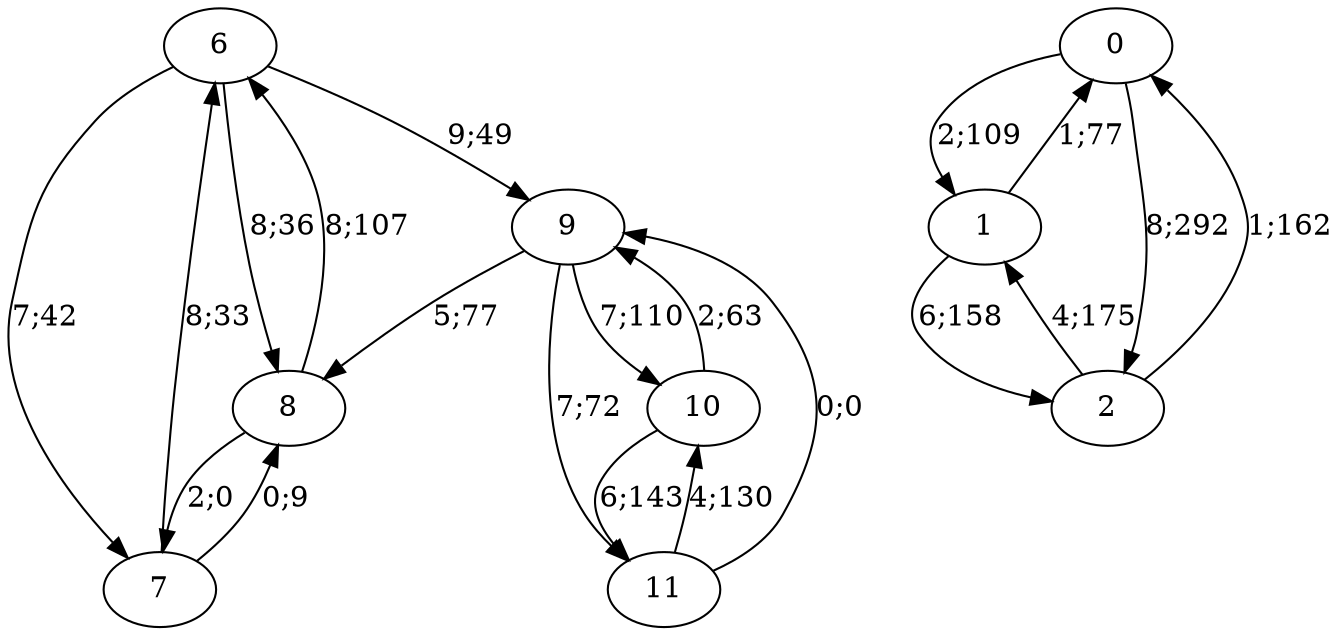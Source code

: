 digraph graph2540 {














6 -> 9 [color=black,label="9;49"]
6 -> 7 [color=black,label="7;42"]
6 -> 8 [color=black,label="8;36"]


7 -> 6 [color=black,label="8;33"]
7 -> 8 [color=black,label="0;9"]


8 -> 6 [color=black,label="8;107"]
8 -> 7 [color=black,label="2;0"]


























9 -> 8 [color=black,label="5;77"]
9 -> 10 [color=black,label="7;110"]
9 -> 11 [color=black,label="7;72"]


10 -> 9 [color=black,label="2;63"]
10 -> 11 [color=black,label="6;143"]


11 -> 9 [color=black,label="0;0"]
11 -> 10 [color=black,label="4;130"]


0 -> 1 [color=black,label="2;109"]
0 -> 2 [color=black,label="8;292"]


1 -> 0 [color=black,label="1;77"]
1 -> 2 [color=black,label="6;158"]


2 -> 0 [color=black,label="1;162"]
2 -> 1 [color=black,label="4;175"]



















}